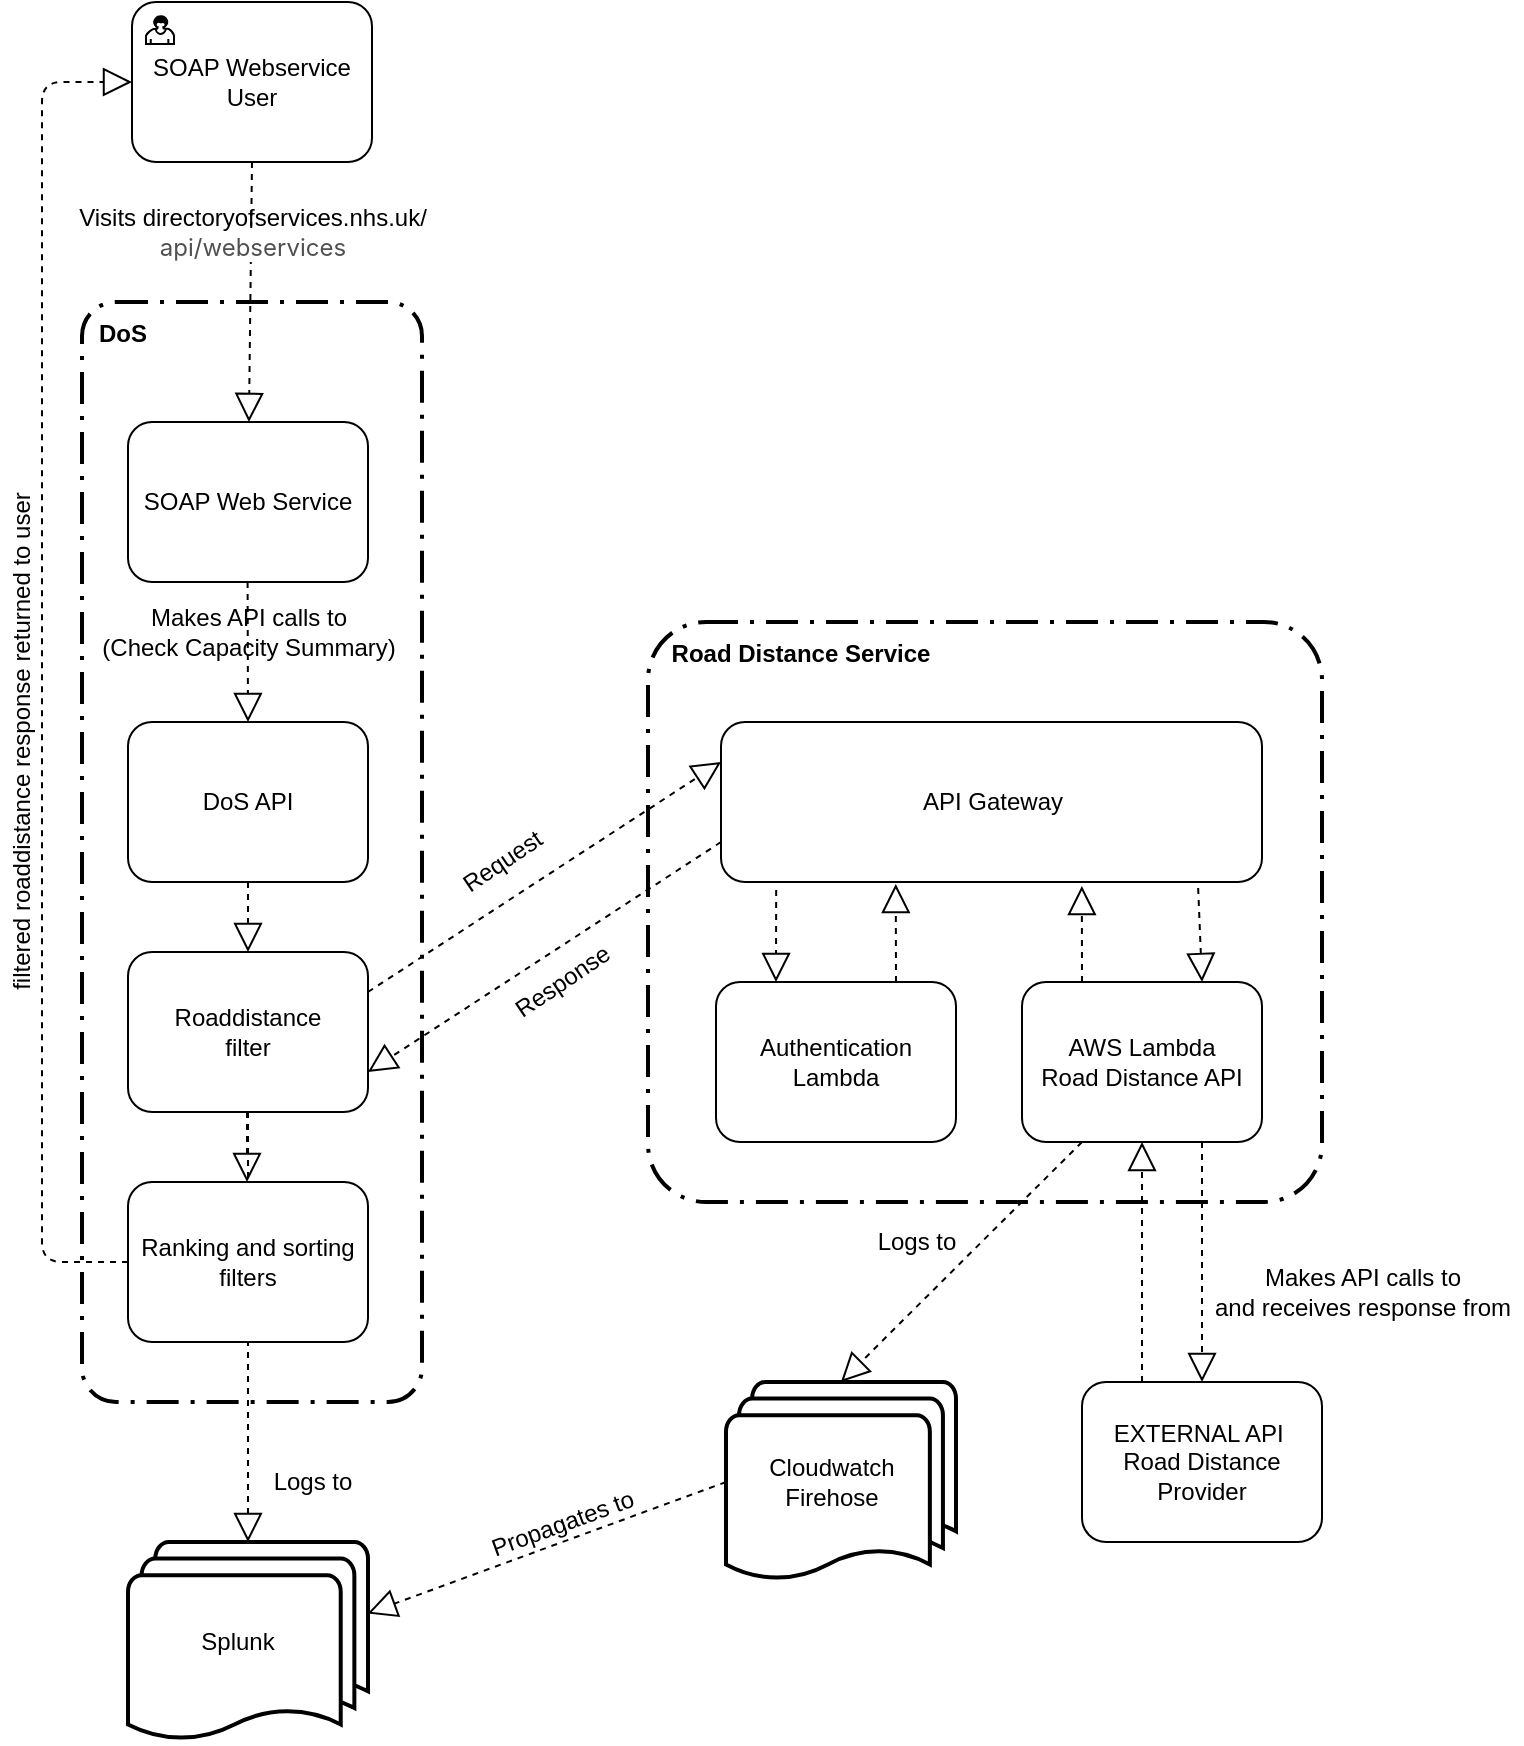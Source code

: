 <mxfile version="16.5.3" type="device"><diagram id="dwjkUNrS5j3bHEe1DFPE" name="Page-1"><mxGraphModel dx="925" dy="762" grid="1" gridSize="10" guides="1" tooltips="1" connect="1" arrows="1" fold="1" page="1" pageScale="1" pageWidth="827" pageHeight="1169" math="0" shadow="0"><root><mxCell id="0"/><mxCell id="1" parent="0"/><mxCell id="0cTS7bMpq-2c3qxBvki1-25" value="" style="rounded=1;arcSize=10;dashed=1;strokeColor=#000000;fillColor=none;gradientColor=none;dashPattern=8 3 1 3;strokeWidth=2;" parent="1" vertex="1"><mxGeometry x="50" y="180" width="170" height="550" as="geometry"/></mxCell><mxCell id="PQc6X2HEV79irt3zOIDi-1" value="" style="rounded=1;arcSize=10;dashed=1;strokeColor=#000000;fillColor=none;gradientColor=none;dashPattern=8 3 1 3;strokeWidth=2;" parent="1" vertex="1"><mxGeometry x="333" y="340" width="337" height="290" as="geometry"/></mxCell><mxCell id="0cTS7bMpq-2c3qxBvki1-16" value="SOAP Webservice User" style="html=1;whiteSpace=wrap;rounded=1;dropTarget=0;" parent="1" vertex="1"><mxGeometry x="75" y="30" width="120" height="80" as="geometry"/></mxCell><mxCell id="0cTS7bMpq-2c3qxBvki1-17" value="" style="html=1;shape=mxgraph.bpmn.user_task;outlineConnect=0;" parent="0cTS7bMpq-2c3qxBvki1-16" vertex="1"><mxGeometry width="14" height="14" relative="1" as="geometry"><mxPoint x="7" y="7" as="offset"/></mxGeometry></mxCell><mxCell id="0cTS7bMpq-2c3qxBvki1-26" value="AWS Lambda&lt;br&gt;Road Distance API" style="html=1;whiteSpace=wrap;rounded=1;dropTarget=0;" parent="1" vertex="1"><mxGeometry x="520" y="520" width="120" height="80" as="geometry"/></mxCell><mxCell id="KEyjbWbTgWZmxuzXbRPz-2" value="DoS API" style="rounded=1;whiteSpace=wrap;html=1;" parent="1" vertex="1"><mxGeometry x="73" y="390" width="120" height="80" as="geometry"/></mxCell><mxCell id="KEyjbWbTgWZmxuzXbRPz-5" value="EXTERNAL API&amp;nbsp;&lt;br&gt;Road Distance Provider" style="rounded=1;whiteSpace=wrap;html=1;" parent="1" vertex="1"><mxGeometry x="550" y="720" width="120" height="80" as="geometry"/></mxCell><mxCell id="KEyjbWbTgWZmxuzXbRPz-6" value="DoS" style="text;html=1;align=center;verticalAlign=middle;resizable=0;points=[];autosize=1;fontStyle=1" parent="1" vertex="1"><mxGeometry x="50" y="186" width="40" height="20" as="geometry"/></mxCell><mxCell id="KEyjbWbTgWZmxuzXbRPz-15" value="SOAP Web Service" style="rounded=1;whiteSpace=wrap;html=1;" parent="1" vertex="1"><mxGeometry x="73" y="240" width="120" height="80" as="geometry"/></mxCell><mxCell id="KEyjbWbTgWZmxuzXbRPz-21" value="" style="endArrow=block;dashed=1;endFill=0;endSize=12;html=1;exitX=0.5;exitY=1;exitDx=0;exitDy=0;" parent="1" target="KEyjbWbTgWZmxuzXbRPz-15" edge="1"><mxGeometry width="160" relative="1" as="geometry"><mxPoint x="135" y="110" as="sourcePoint"/><mxPoint x="250" y="360" as="targetPoint"/></mxGeometry></mxCell><mxCell id="KEyjbWbTgWZmxuzXbRPz-25" value="" style="endArrow=block;dashed=1;endFill=0;endSize=12;html=1;entryX=0.5;entryY=0;entryDx=0;entryDy=0;exitX=0.75;exitY=1;exitDx=0;exitDy=0;" parent="1" source="0cTS7bMpq-2c3qxBvki1-26" target="KEyjbWbTgWZmxuzXbRPz-5" edge="1"><mxGeometry width="160" relative="1" as="geometry"><mxPoint x="968" y="58" as="sourcePoint"/><mxPoint x="633" y="356" as="targetPoint"/></mxGeometry></mxCell><mxCell id="KEyjbWbTgWZmxuzXbRPz-29" value="Visits directoryofservices.nhs.uk/&lt;br&gt;&lt;span style=&quot;color: rgb(80 , 80 , 80) ; font-family: &amp;#34;inter&amp;#34; , &amp;#34;opensans&amp;#34; , &amp;#34;helvetica&amp;#34; , &amp;#34;arial&amp;#34; , sans-serif ; text-align: left ; background-color: rgb(255 , 255 , 255)&quot;&gt;api/webservices&lt;/span&gt;" style="text;html=1;align=center;verticalAlign=middle;resizable=0;points=[];autosize=1;" parent="1" vertex="1"><mxGeometry x="40" y="130" width="190" height="30" as="geometry"/></mxCell><mxCell id="KEyjbWbTgWZmxuzXbRPz-31" value="Makes API calls to&lt;br&gt;(Check Capacity Summary)" style="text;html=1;align=center;verticalAlign=middle;resizable=0;points=[];autosize=1;" parent="1" vertex="1"><mxGeometry x="53" y="330" width="160" height="30" as="geometry"/></mxCell><mxCell id="KEyjbWbTgWZmxuzXbRPz-35" value="Makes API calls to&lt;br&gt;and receives response from" style="text;html=1;align=center;verticalAlign=middle;resizable=0;points=[];autosize=1;" parent="1" vertex="1"><mxGeometry x="610" y="660" width="160" height="30" as="geometry"/></mxCell><mxCell id="qgBmGaLmP86waMWqzh_p-30" value="" style="endArrow=block;dashed=1;endFill=0;endSize=12;html=1;exitX=0.25;exitY=1;exitDx=0;exitDy=0;entryX=0.5;entryY=0;entryDx=0;entryDy=0;entryPerimeter=0;" parent="1" source="0cTS7bMpq-2c3qxBvki1-26" target="qgBmGaLmP86waMWqzh_p-28" edge="1"><mxGeometry width="160" relative="1" as="geometry"><mxPoint x="353" y="300" as="sourcePoint"/><mxPoint x="363" y="450" as="targetPoint"/><Array as="points"/></mxGeometry></mxCell><mxCell id="qgBmGaLmP86waMWqzh_p-31" value="Logs to" style="text;html=1;align=center;verticalAlign=middle;resizable=0;points=[];autosize=1;" parent="1" vertex="1"><mxGeometry x="437" y="640" width="60" height="20" as="geometry"/></mxCell><mxCell id="qgBmGaLmP86waMWqzh_p-33" value="Logs to" style="text;html=1;align=center;verticalAlign=middle;resizable=0;points=[];autosize=1;" parent="1" vertex="1"><mxGeometry x="135" y="760" width="60" height="20" as="geometry"/></mxCell><mxCell id="qgBmGaLmP86waMWqzh_p-34" value="" style="strokeWidth=2;html=1;shape=mxgraph.flowchart.multi-document;whiteSpace=wrap;" parent="1" vertex="1"><mxGeometry x="73" y="800" width="120" height="100" as="geometry"/></mxCell><mxCell id="PQc6X2HEV79irt3zOIDi-2" value="" style="group" parent="1" vertex="1" connectable="0"><mxGeometry x="372" y="720" width="115" height="100" as="geometry"/></mxCell><mxCell id="qgBmGaLmP86waMWqzh_p-28" value="" style="strokeWidth=2;html=1;shape=mxgraph.flowchart.multi-document;whiteSpace=wrap;" parent="PQc6X2HEV79irt3zOIDi-2" vertex="1"><mxGeometry width="115" height="100" as="geometry"/></mxCell><mxCell id="qgBmGaLmP86waMWqzh_p-29" value="Cloudwatch&lt;br&gt;Firehose" style="text;html=1;strokeColor=none;fillColor=none;align=center;verticalAlign=middle;whiteSpace=wrap;rounded=0;" parent="PQc6X2HEV79irt3zOIDi-2" vertex="1"><mxGeometry x="15" y="25" width="76" height="50" as="geometry"/></mxCell><mxCell id="PQc6X2HEV79irt3zOIDi-3" value="Road Distance Service" style="text;html=1;align=center;verticalAlign=middle;resizable=0;points=[];autosize=1;fontStyle=1" parent="1" vertex="1"><mxGeometry x="339" y="346" width="140" height="20" as="geometry"/></mxCell><mxCell id="CpN1Ug5_v-ZtjW7_O1d4-13" value="API Gateway" style="html=1;whiteSpace=wrap;rounded=1;dropTarget=0;" parent="1" vertex="1"><mxGeometry x="369.5" y="390" width="270.5" height="80" as="geometry"/></mxCell><mxCell id="CpN1Ug5_v-ZtjW7_O1d4-18" value="Splunk" style="text;html=1;strokeColor=none;fillColor=none;align=center;verticalAlign=middle;whiteSpace=wrap;rounded=0;" parent="1" vertex="1"><mxGeometry x="90" y="825" width="76" height="50" as="geometry"/></mxCell><mxCell id="vmErseQWqe-ZqojGRiMP-1" value="Roaddistance&lt;br&gt;filter" style="rounded=1;whiteSpace=wrap;html=1;" parent="1" vertex="1"><mxGeometry x="73" y="505" width="120" height="80" as="geometry"/></mxCell><mxCell id="vmErseQWqe-ZqojGRiMP-4" value="" style="endArrow=block;dashed=1;endFill=0;endSize=12;html=1;exitX=0.5;exitY=1;exitDx=0;exitDy=0;entryX=0.5;entryY=0;entryDx=0;entryDy=0;" parent="1" source="KEyjbWbTgWZmxuzXbRPz-2" target="vmErseQWqe-ZqojGRiMP-1" edge="1"><mxGeometry width="160" relative="1" as="geometry"><mxPoint x="244.53" y="720" as="sourcePoint"/><mxPoint x="243.001" y="850" as="targetPoint"/></mxGeometry></mxCell><mxCell id="vmErseQWqe-ZqojGRiMP-5" value="" style="endArrow=block;dashed=1;endFill=0;endSize=12;html=1;exitX=0.5;exitY=1;exitDx=0;exitDy=0;entryX=0.5;entryY=0;entryDx=0;entryDy=0;entryPerimeter=0;" parent="1" source="vmErseQWqe-ZqojGRiMP-1" target="qgBmGaLmP86waMWqzh_p-34" edge="1"><mxGeometry width="160" relative="1" as="geometry"><mxPoint x="254.53" y="730" as="sourcePoint"/><mxPoint x="253.001" y="860" as="targetPoint"/></mxGeometry></mxCell><mxCell id="2" value="" style="endArrow=block;dashed=1;endFill=0;endSize=12;html=1;&#10;startArrow=block;dashed=1;endFill=0;endSize=12;html=1;entryX=0;entryY=0.25;entryDx=0;entryDy=0;exitX=1;exitY=0.25;exitDx=0;exitDy=0;" parent="1" source="vmErseQWqe-ZqojGRiMP-1" target="CpN1Ug5_v-ZtjW7_O1d4-13" edge="1"><mxGeometry width="50" height="50" relative="1" as="geometry"><mxPoint x="250" y="530" as="sourcePoint"/><mxPoint x="370" y="430" as="targetPoint"/></mxGeometry></mxCell><mxCell id="4" value="Request" style="text;html=1;align=center;verticalAlign=middle;resizable=0;points=[];autosize=1;rotation=-34;" parent="1" vertex="1"><mxGeometry x="230" y="450" width="60" height="20" as="geometry"/></mxCell><mxCell id="5" value="Ranking and sorting filters" style="rounded=1;whiteSpace=wrap;html=1;" parent="1" vertex="1"><mxGeometry x="73" y="620" width="120" height="80" as="geometry"/></mxCell><mxCell id="7" value="" style="endArrow=block;dashed=1;endFill=0;endSize=12;html=1;exitX=0.5;exitY=1;exitDx=0;exitDy=0;entryX=0.5;entryY=0;entryDx=0;entryDy=0;" parent="1" edge="1"><mxGeometry width="160" relative="1" as="geometry"><mxPoint x="132.5" y="585" as="sourcePoint"/><mxPoint x="132.5" y="620" as="targetPoint"/></mxGeometry></mxCell><mxCell id="8" value="" style="endArrow=block;dashed=1;endFill=0;endSize=12;html=1;&#10;startArrow=block;dashed=1;endFill=0;endSize=12;html=1;entryX=0;entryY=0.5;entryDx=0;entryDy=0;exitX=0;exitY=0.5;exitDx=0;exitDy=0;" parent="1" source="5" target="0cTS7bMpq-2c3qxBvki1-16" edge="1"><mxGeometry width="50" height="50" relative="1" as="geometry"><mxPoint x="20" y="650" as="sourcePoint"/><mxPoint x="20" y="40" as="targetPoint"/><Array as="points"><mxPoint x="30" y="660"/><mxPoint x="30" y="360"/><mxPoint x="30" y="70"/></Array></mxGeometry></mxCell><mxCell id="9" value="filtered roaddistance response returned to user" style="text;html=1;align=center;verticalAlign=middle;resizable=0;points=[];autosize=1;rotation=-90;" parent="1" vertex="1"><mxGeometry x="-110" y="390" width="260" height="20" as="geometry"/></mxCell><mxCell id="9RrM7xlzim3QCbs-_ttQ-11" value="" style="endArrow=block;dashed=1;endFill=0;endSize=12;html=1;exitX=0.5;exitY=1;exitDx=0;exitDy=0;entryX=0.5;entryY=0;entryDx=0;entryDy=0;" parent="1" target="KEyjbWbTgWZmxuzXbRPz-2" edge="1"><mxGeometry width="160" relative="1" as="geometry"><mxPoint x="132.8" y="320" as="sourcePoint"/><mxPoint x="132.8" y="355" as="targetPoint"/></mxGeometry></mxCell><mxCell id="9RrM7xlzim3QCbs-_ttQ-12" value="" style="endArrow=block;dashed=1;endFill=0;endSize=12;html=1;exitX=0;exitY=0.75;exitDx=0;exitDy=0;entryX=1;entryY=0.75;entryDx=0;entryDy=0;" parent="1" source="CpN1Ug5_v-ZtjW7_O1d4-13" target="vmErseQWqe-ZqojGRiMP-1" edge="1"><mxGeometry width="160" relative="1" as="geometry"><mxPoint x="153" y="490" as="sourcePoint"/><mxPoint x="153" y="525" as="targetPoint"/></mxGeometry></mxCell><mxCell id="9RrM7xlzim3QCbs-_ttQ-13" value="Response" style="text;html=1;align=center;verticalAlign=middle;resizable=0;points=[];autosize=1;rotation=-34;" parent="1" vertex="1"><mxGeometry x="255" y="510" width="70" height="20" as="geometry"/></mxCell><mxCell id="9RrM7xlzim3QCbs-_ttQ-14" value="Propagates to" style="text;html=1;align=center;verticalAlign=middle;resizable=0;points=[];autosize=1;rotation=-20;" parent="1" vertex="1"><mxGeometry x="245" y="781" width="90" height="20" as="geometry"/></mxCell><mxCell id="9RrM7xlzim3QCbs-_ttQ-15" value="" style="endArrow=block;dashed=1;endFill=0;endSize=12;html=1;exitX=0;exitY=0.5;exitDx=0;exitDy=0;entryX=0.999;entryY=0.357;entryDx=0;entryDy=0;exitPerimeter=0;entryPerimeter=0;" parent="1" source="qgBmGaLmP86waMWqzh_p-28" target="qgBmGaLmP86waMWqzh_p-34" edge="1"><mxGeometry width="160" relative="1" as="geometry"><mxPoint x="316.5" y="690.0" as="sourcePoint"/><mxPoint x="140" y="805.0" as="targetPoint"/></mxGeometry></mxCell><mxCell id="FWZIZ4ch-v9EzKYeV3RZ-9" value="" style="endArrow=block;dashed=1;endFill=0;endSize=12;html=1;entryX=0.5;entryY=1;entryDx=0;entryDy=0;exitX=0.25;exitY=0;exitDx=0;exitDy=0;" parent="1" source="KEyjbWbTgWZmxuzXbRPz-5" target="0cTS7bMpq-2c3qxBvki1-26" edge="1"><mxGeometry width="160" relative="1" as="geometry"><mxPoint x="530" y="680" as="sourcePoint"/><mxPoint x="761.5" y="680" as="targetPoint"/></mxGeometry></mxCell><mxCell id="FWZIZ4ch-v9EzKYeV3RZ-10" value="" style="endArrow=block;dashed=1;endFill=0;endSize=12;html=1;exitX=0.25;exitY=0;exitDx=0;exitDy=0;entryX=0.667;entryY=1.025;entryDx=0;entryDy=0;entryPerimeter=0;" parent="1" source="0cTS7bMpq-2c3qxBvki1-26" target="CpN1Ug5_v-ZtjW7_O1d4-13" edge="1"><mxGeometry width="160" relative="1" as="geometry"><mxPoint x="469.5" y="480" as="sourcePoint"/><mxPoint x="402" y="470" as="targetPoint"/></mxGeometry></mxCell><mxCell id="nXJO_378-G7h5ZF7Cvc3-9" value="Authentication Lambda" style="html=1;whiteSpace=wrap;rounded=1;dropTarget=0;" parent="1" vertex="1"><mxGeometry x="367" y="520" width="120" height="80" as="geometry"/></mxCell><mxCell id="-_TTT46vCInbSGF1j93C-10" value="" style="endArrow=block;dashed=1;endFill=0;endSize=12;html=1;exitX=0.102;exitY=1.05;exitDx=0;exitDy=0;entryX=0.25;entryY=0;entryDx=0;entryDy=0;startArrow=none;startFill=0;targetPerimeterSpacing=12;sourcePerimeterSpacing=6;exitPerimeter=0;" edge="1" parent="1" source="CpN1Ug5_v-ZtjW7_O1d4-13" target="nXJO_378-G7h5ZF7Cvc3-9"><mxGeometry width="160" relative="1" as="geometry"><mxPoint x="771" y="360" as="sourcePoint"/><mxPoint x="770" y="480" as="targetPoint"/><Array as="points"/></mxGeometry></mxCell><mxCell id="-_TTT46vCInbSGF1j93C-11" value="" style="endArrow=block;dashed=1;endFill=0;endSize=12;html=1;exitX=0.75;exitY=0;exitDx=0;exitDy=0;entryX=0.323;entryY=1.013;entryDx=0;entryDy=0;startArrow=none;startFill=0;targetPerimeterSpacing=12;sourcePerimeterSpacing=6;entryPerimeter=0;" edge="1" parent="1" source="nXJO_378-G7h5ZF7Cvc3-9" target="CpN1Ug5_v-ZtjW7_O1d4-13"><mxGeometry width="160" relative="1" as="geometry"><mxPoint x="520" y="505.0" as="sourcePoint"/><mxPoint x="570.5" y="505.0" as="targetPoint"/><Array as="points"/></mxGeometry></mxCell><mxCell id="-_TTT46vCInbSGF1j93C-13" value="" style="endArrow=block;dashed=1;endFill=0;endSize=12;html=1;entryX=0.75;entryY=0;entryDx=0;entryDy=0;exitX=0.882;exitY=1.038;exitDx=0;exitDy=0;exitPerimeter=0;" edge="1" parent="1" source="CpN1Ug5_v-ZtjW7_O1d4-13" target="0cTS7bMpq-2c3qxBvki1-26"><mxGeometry width="160" relative="1" as="geometry"><mxPoint x="429" y="470" as="sourcePoint"/><mxPoint x="429" y="520" as="targetPoint"/></mxGeometry></mxCell></root></mxGraphModel></diagram></mxfile>